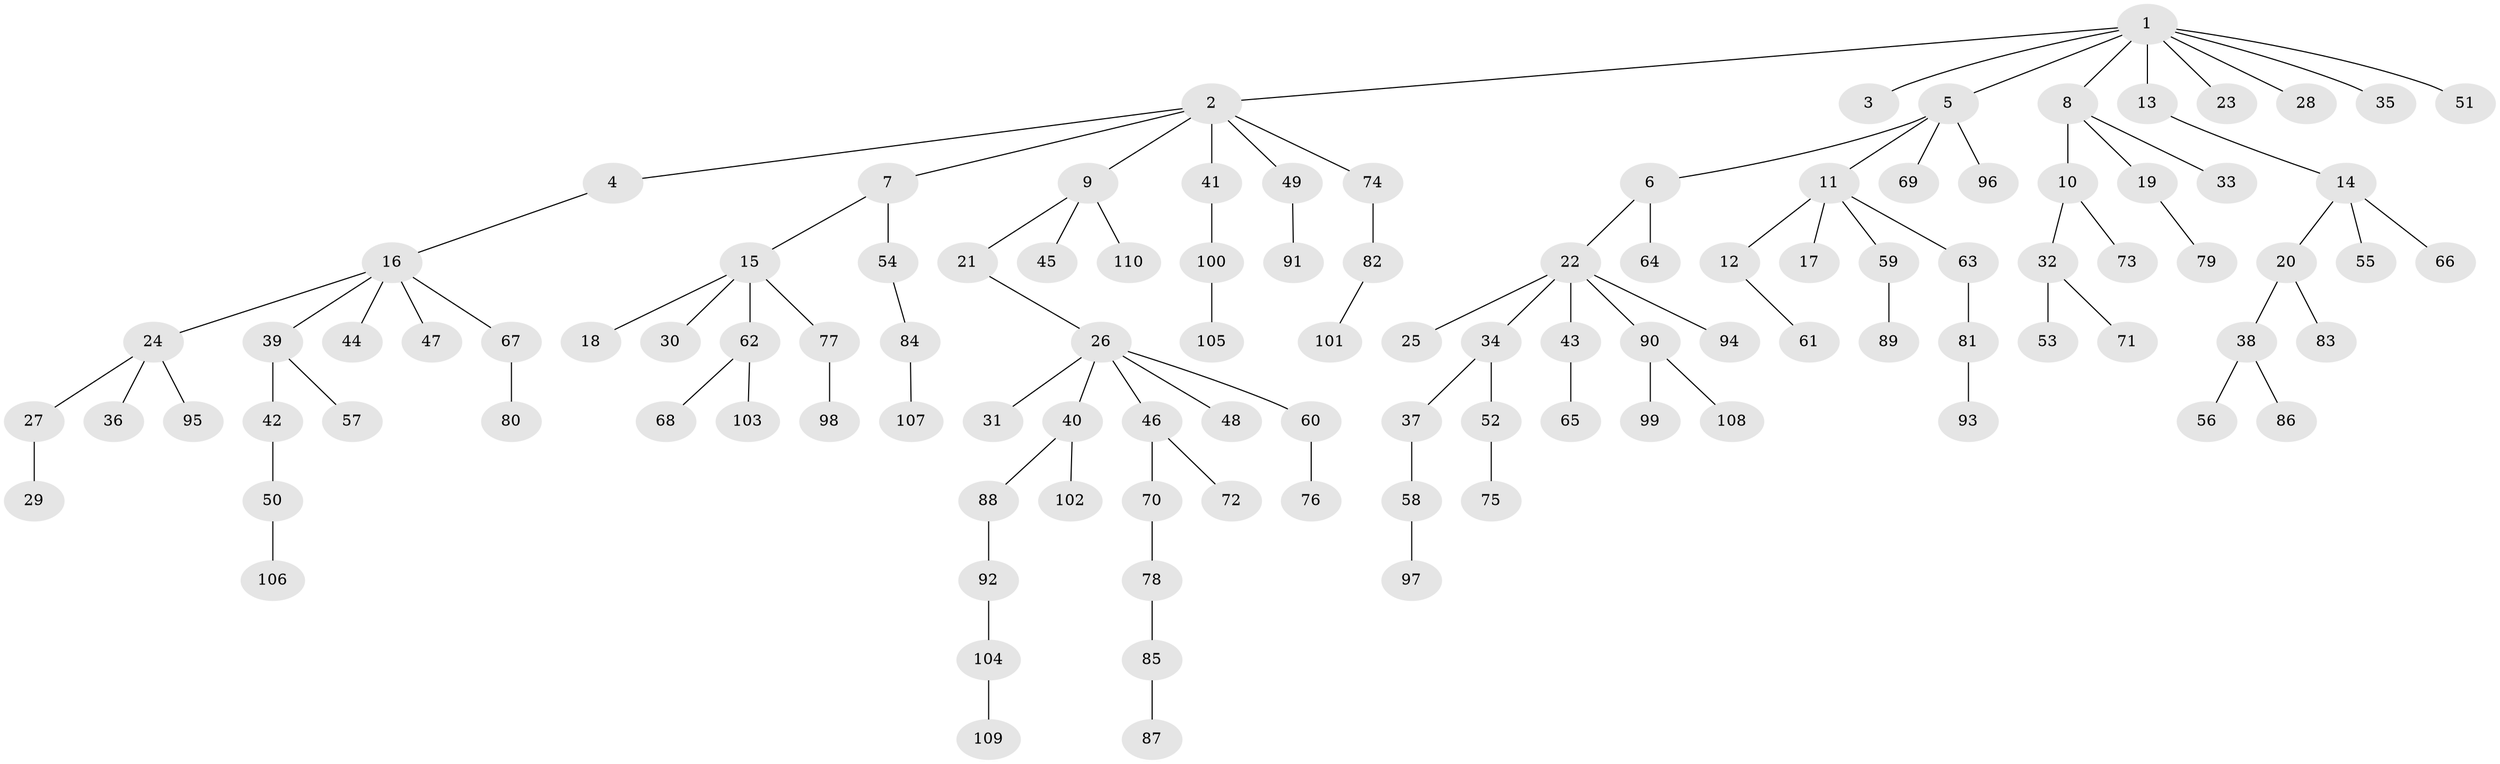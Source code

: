 // Generated by graph-tools (version 1.1) at 2025/11/02/27/25 16:11:25]
// undirected, 110 vertices, 109 edges
graph export_dot {
graph [start="1"]
  node [color=gray90,style=filled];
  1;
  2;
  3;
  4;
  5;
  6;
  7;
  8;
  9;
  10;
  11;
  12;
  13;
  14;
  15;
  16;
  17;
  18;
  19;
  20;
  21;
  22;
  23;
  24;
  25;
  26;
  27;
  28;
  29;
  30;
  31;
  32;
  33;
  34;
  35;
  36;
  37;
  38;
  39;
  40;
  41;
  42;
  43;
  44;
  45;
  46;
  47;
  48;
  49;
  50;
  51;
  52;
  53;
  54;
  55;
  56;
  57;
  58;
  59;
  60;
  61;
  62;
  63;
  64;
  65;
  66;
  67;
  68;
  69;
  70;
  71;
  72;
  73;
  74;
  75;
  76;
  77;
  78;
  79;
  80;
  81;
  82;
  83;
  84;
  85;
  86;
  87;
  88;
  89;
  90;
  91;
  92;
  93;
  94;
  95;
  96;
  97;
  98;
  99;
  100;
  101;
  102;
  103;
  104;
  105;
  106;
  107;
  108;
  109;
  110;
  1 -- 2;
  1 -- 3;
  1 -- 5;
  1 -- 8;
  1 -- 13;
  1 -- 23;
  1 -- 28;
  1 -- 35;
  1 -- 51;
  2 -- 4;
  2 -- 7;
  2 -- 9;
  2 -- 41;
  2 -- 49;
  2 -- 74;
  4 -- 16;
  5 -- 6;
  5 -- 11;
  5 -- 69;
  5 -- 96;
  6 -- 22;
  6 -- 64;
  7 -- 15;
  7 -- 54;
  8 -- 10;
  8 -- 19;
  8 -- 33;
  9 -- 21;
  9 -- 45;
  9 -- 110;
  10 -- 32;
  10 -- 73;
  11 -- 12;
  11 -- 17;
  11 -- 59;
  11 -- 63;
  12 -- 61;
  13 -- 14;
  14 -- 20;
  14 -- 55;
  14 -- 66;
  15 -- 18;
  15 -- 30;
  15 -- 62;
  15 -- 77;
  16 -- 24;
  16 -- 39;
  16 -- 44;
  16 -- 47;
  16 -- 67;
  19 -- 79;
  20 -- 38;
  20 -- 83;
  21 -- 26;
  22 -- 25;
  22 -- 34;
  22 -- 43;
  22 -- 90;
  22 -- 94;
  24 -- 27;
  24 -- 36;
  24 -- 95;
  26 -- 31;
  26 -- 40;
  26 -- 46;
  26 -- 48;
  26 -- 60;
  27 -- 29;
  32 -- 53;
  32 -- 71;
  34 -- 37;
  34 -- 52;
  37 -- 58;
  38 -- 56;
  38 -- 86;
  39 -- 42;
  39 -- 57;
  40 -- 88;
  40 -- 102;
  41 -- 100;
  42 -- 50;
  43 -- 65;
  46 -- 70;
  46 -- 72;
  49 -- 91;
  50 -- 106;
  52 -- 75;
  54 -- 84;
  58 -- 97;
  59 -- 89;
  60 -- 76;
  62 -- 68;
  62 -- 103;
  63 -- 81;
  67 -- 80;
  70 -- 78;
  74 -- 82;
  77 -- 98;
  78 -- 85;
  81 -- 93;
  82 -- 101;
  84 -- 107;
  85 -- 87;
  88 -- 92;
  90 -- 99;
  90 -- 108;
  92 -- 104;
  100 -- 105;
  104 -- 109;
}
